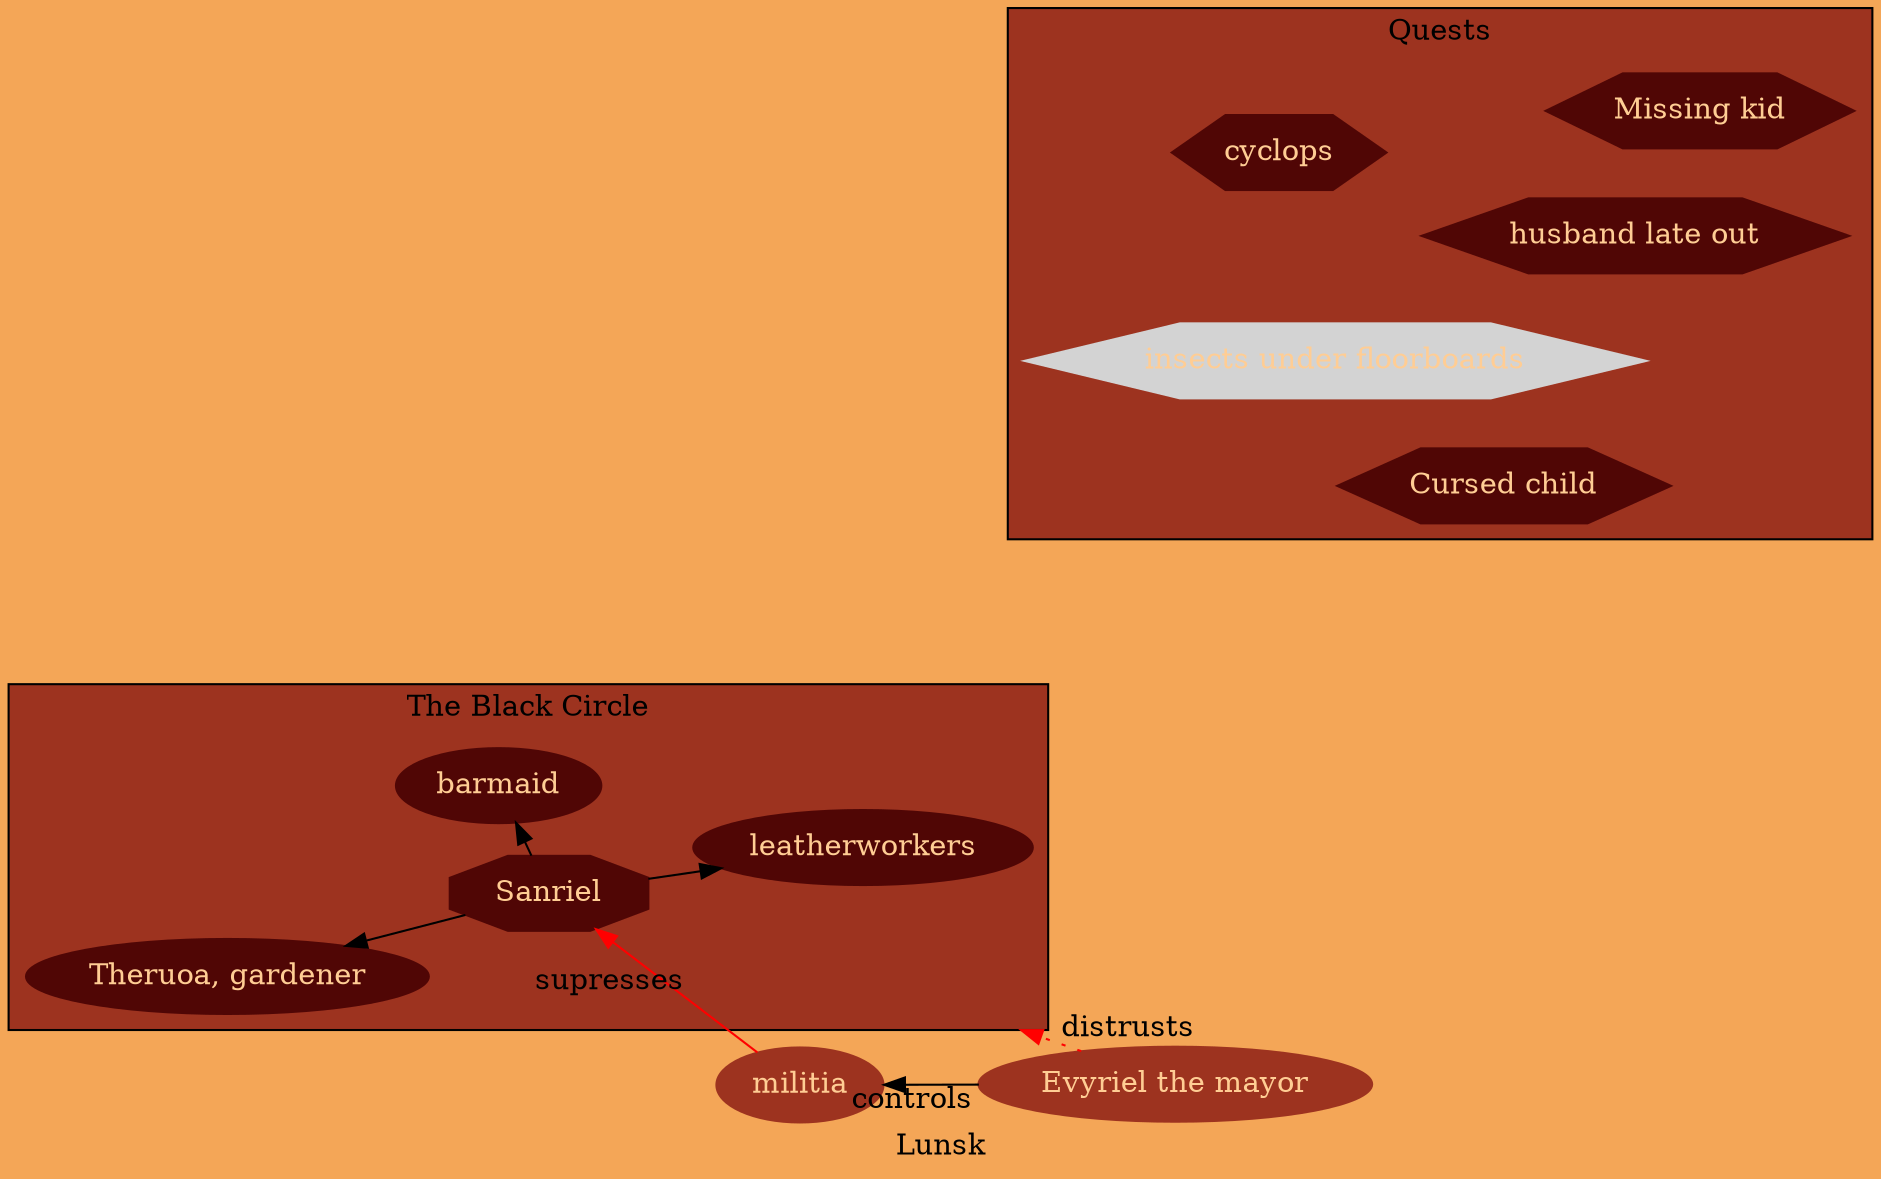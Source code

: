 digraph Lansk {
layout=fdp
label = "Lunsk"
bgcolor="#f4a657"
node [style = filled, color="#9d331f", fontcolor="#ffcd94"];


mayor [label = "Evyriel the mayor"]

	subgraph cluster0 {
	node [style = filled, color="#500605", fontcolor="#ffcd94"];
	bgcolor="#9d331f"
	label = "The Black Circle";
	
	barmaid
	gardener [label="Theruoa, gardener"];	
	sanriel [shape="polygon",sides=8; label = "Sanriel"] 
	leatherworkers 

	{rank="same" leatherworkers gardener barmaid}
	sanriel ->  {leatherworkers, gardener, barmaid}
	}

	subgraph cluster1 { 
	node [shape="polygon", sides=6,style = filled, color="#500605", fontcolor="#ffcd94"];
	bgcolor="#9d331f"
	label="Quests"

	"Missing kid"
	hubby [label="husband late out"]
	scratch [color="lightgray",label="insects under floorboards"]
	cyclops
	"Cursed child"
	}


mayor -> militia [label="controls"];
militia -> {sanriel} [label="supresses", color="red"];
mayor -> cluster0 [color="red", label="distrusts", style="dotted"];
}

